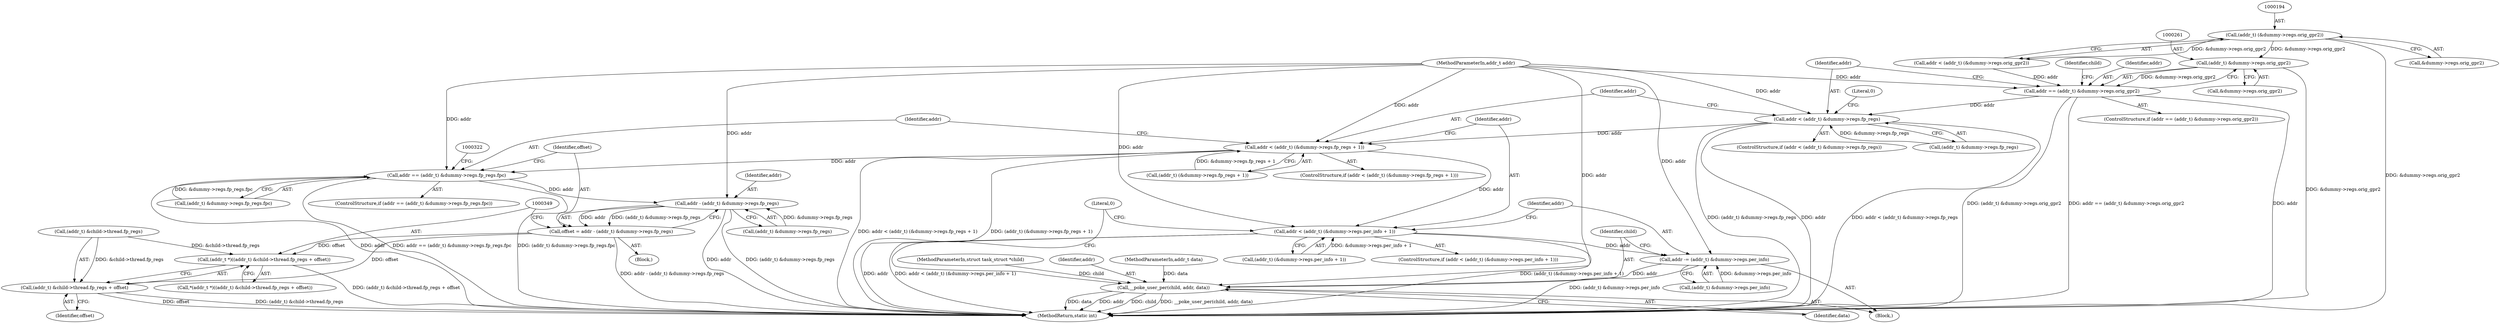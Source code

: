 digraph "0_linux_dab6cf55f81a6e16b8147aed9a843e1691dcd318@pointer" {
"1000260" [label="(Call,(addr_t) &dummy->regs.orig_gpr2)"];
"1000193" [label="(Call,(addr_t) (&dummy->regs.orig_gpr2))"];
"1000258" [label="(Call,addr == (addr_t) &dummy->regs.orig_gpr2)"];
"1000277" [label="(Call,addr < (addr_t) &dummy->regs.fp_regs)"];
"1000292" [label="(Call,addr < (addr_t) (&dummy->regs.fp_regs + 1))"];
"1000306" [label="(Call,addr == (addr_t) &dummy->regs.fp_regs.fpc)"];
"1000336" [label="(Call,addr - (addr_t) &dummy->regs.fp_regs)"];
"1000334" [label="(Call,offset = addr - (addr_t) &dummy->regs.fp_regs)"];
"1000348" [label="(Call,(addr_t *)((addr_t) &child->thread.fp_regs + offset))"];
"1000350" [label="(Call,(addr_t) &child->thread.fp_regs + offset)"];
"1000363" [label="(Call,addr < (addr_t) (&dummy->regs.per_info + 1))"];
"1000376" [label="(Call,addr -= (addr_t) &dummy->regs.per_info)"];
"1000386" [label="(Call,__poke_user_per(child, addr, data))"];
"1000278" [label="(Identifier,addr)"];
"1000292" [label="(Call,addr < (addr_t) (&dummy->regs.fp_regs + 1))"];
"1000279" [label="(Call,(addr_t) &dummy->regs.fp_regs)"];
"1000348" [label="(Call,(addr_t *)((addr_t) &child->thread.fp_regs + offset))"];
"1000387" [label="(Identifier,child)"];
"1000388" [label="(Identifier,addr)"];
"1000307" [label="(Identifier,addr)"];
"1000258" [label="(Call,addr == (addr_t) &dummy->regs.orig_gpr2)"];
"1000362" [label="(ControlStructure,if (addr < (addr_t) (&dummy->regs.per_info + 1)))"];
"1000191" [label="(Call,addr < (addr_t) (&dummy->regs.orig_gpr2))"];
"1000257" [label="(ControlStructure,if (addr == (addr_t) &dummy->regs.orig_gpr2))"];
"1000335" [label="(Identifier,offset)"];
"1000334" [label="(Call,offset = addr - (addr_t) &dummy->regs.fp_regs)"];
"1000294" [label="(Call,(addr_t) (&dummy->regs.fp_regs + 1))"];
"1000291" [label="(ControlStructure,if (addr < (addr_t) (&dummy->regs.fp_regs + 1)))"];
"1000386" [label="(Call,__poke_user_per(child, addr, data))"];
"1000277" [label="(Call,addr < (addr_t) &dummy->regs.fp_regs)"];
"1000109" [label="(MethodParameterIn,addr_t addr)"];
"1000110" [label="(MethodParameterIn,addr_t data)"];
"1000305" [label="(ControlStructure,if (addr == (addr_t) &dummy->regs.fp_regs.fpc))"];
"1000359" [label="(Identifier,offset)"];
"1000337" [label="(Identifier,addr)"];
"1000108" [label="(MethodParameterIn,struct task_struct *child)"];
"1000308" [label="(Call,(addr_t) &dummy->regs.fp_regs.fpc)"];
"1000289" [label="(Literal,0)"];
"1000391" [label="(Literal,0)"];
"1000376" [label="(Call,addr -= (addr_t) &dummy->regs.per_info)"];
"1000375" [label="(Block,)"];
"1000293" [label="(Identifier,addr)"];
"1000377" [label="(Identifier,addr)"];
"1000304" [label="(Block,)"];
"1000389" [label="(Identifier,data)"];
"1000347" [label="(Call,*(addr_t *)((addr_t) &child->thread.fp_regs + offset))"];
"1000350" [label="(Call,(addr_t) &child->thread.fp_regs + offset)"];
"1000195" [label="(Call,&dummy->regs.orig_gpr2)"];
"1000338" [label="(Call,(addr_t) &dummy->regs.fp_regs)"];
"1000272" [label="(Identifier,child)"];
"1000365" [label="(Call,(addr_t) (&dummy->regs.per_info + 1))"];
"1000306" [label="(Call,addr == (addr_t) &dummy->regs.fp_regs.fpc)"];
"1000260" [label="(Call,(addr_t) &dummy->regs.orig_gpr2)"];
"1000276" [label="(ControlStructure,if (addr < (addr_t) &dummy->regs.fp_regs))"];
"1000336" [label="(Call,addr - (addr_t) &dummy->regs.fp_regs)"];
"1000259" [label="(Identifier,addr)"];
"1000262" [label="(Call,&dummy->regs.orig_gpr2)"];
"1000193" [label="(Call,(addr_t) (&dummy->regs.orig_gpr2))"];
"1000363" [label="(Call,addr < (addr_t) (&dummy->regs.per_info + 1))"];
"1000351" [label="(Call,(addr_t) &child->thread.fp_regs)"];
"1000378" [label="(Call,(addr_t) &dummy->regs.per_info)"];
"1000392" [label="(MethodReturn,static int)"];
"1000364" [label="(Identifier,addr)"];
"1000260" -> "1000258"  [label="AST: "];
"1000260" -> "1000262"  [label="CFG: "];
"1000261" -> "1000260"  [label="AST: "];
"1000262" -> "1000260"  [label="AST: "];
"1000258" -> "1000260"  [label="CFG: "];
"1000260" -> "1000392"  [label="DDG: &dummy->regs.orig_gpr2"];
"1000260" -> "1000258"  [label="DDG: &dummy->regs.orig_gpr2"];
"1000193" -> "1000260"  [label="DDG: &dummy->regs.orig_gpr2"];
"1000193" -> "1000191"  [label="AST: "];
"1000193" -> "1000195"  [label="CFG: "];
"1000194" -> "1000193"  [label="AST: "];
"1000195" -> "1000193"  [label="AST: "];
"1000191" -> "1000193"  [label="CFG: "];
"1000193" -> "1000392"  [label="DDG: &dummy->regs.orig_gpr2"];
"1000193" -> "1000191"  [label="DDG: &dummy->regs.orig_gpr2"];
"1000258" -> "1000257"  [label="AST: "];
"1000259" -> "1000258"  [label="AST: "];
"1000272" -> "1000258"  [label="CFG: "];
"1000278" -> "1000258"  [label="CFG: "];
"1000258" -> "1000392"  [label="DDG: addr"];
"1000258" -> "1000392"  [label="DDG: (addr_t) &dummy->regs.orig_gpr2"];
"1000258" -> "1000392"  [label="DDG: addr == (addr_t) &dummy->regs.orig_gpr2"];
"1000191" -> "1000258"  [label="DDG: addr"];
"1000109" -> "1000258"  [label="DDG: addr"];
"1000258" -> "1000277"  [label="DDG: addr"];
"1000277" -> "1000276"  [label="AST: "];
"1000277" -> "1000279"  [label="CFG: "];
"1000278" -> "1000277"  [label="AST: "];
"1000279" -> "1000277"  [label="AST: "];
"1000289" -> "1000277"  [label="CFG: "];
"1000293" -> "1000277"  [label="CFG: "];
"1000277" -> "1000392"  [label="DDG: addr"];
"1000277" -> "1000392"  [label="DDG: addr < (addr_t) &dummy->regs.fp_regs"];
"1000277" -> "1000392"  [label="DDG: (addr_t) &dummy->regs.fp_regs"];
"1000109" -> "1000277"  [label="DDG: addr"];
"1000279" -> "1000277"  [label="DDG: &dummy->regs.fp_regs"];
"1000277" -> "1000292"  [label="DDG: addr"];
"1000292" -> "1000291"  [label="AST: "];
"1000292" -> "1000294"  [label="CFG: "];
"1000293" -> "1000292"  [label="AST: "];
"1000294" -> "1000292"  [label="AST: "];
"1000307" -> "1000292"  [label="CFG: "];
"1000364" -> "1000292"  [label="CFG: "];
"1000292" -> "1000392"  [label="DDG: addr < (addr_t) (&dummy->regs.fp_regs + 1)"];
"1000292" -> "1000392"  [label="DDG: (addr_t) (&dummy->regs.fp_regs + 1)"];
"1000109" -> "1000292"  [label="DDG: addr"];
"1000294" -> "1000292"  [label="DDG: &dummy->regs.fp_regs + 1"];
"1000292" -> "1000306"  [label="DDG: addr"];
"1000292" -> "1000363"  [label="DDG: addr"];
"1000306" -> "1000305"  [label="AST: "];
"1000306" -> "1000308"  [label="CFG: "];
"1000307" -> "1000306"  [label="AST: "];
"1000308" -> "1000306"  [label="AST: "];
"1000322" -> "1000306"  [label="CFG: "];
"1000335" -> "1000306"  [label="CFG: "];
"1000306" -> "1000392"  [label="DDG: addr"];
"1000306" -> "1000392"  [label="DDG: addr == (addr_t) &dummy->regs.fp_regs.fpc"];
"1000306" -> "1000392"  [label="DDG: (addr_t) &dummy->regs.fp_regs.fpc"];
"1000109" -> "1000306"  [label="DDG: addr"];
"1000308" -> "1000306"  [label="DDG: &dummy->regs.fp_regs.fpc"];
"1000306" -> "1000336"  [label="DDG: addr"];
"1000336" -> "1000334"  [label="AST: "];
"1000336" -> "1000338"  [label="CFG: "];
"1000337" -> "1000336"  [label="AST: "];
"1000338" -> "1000336"  [label="AST: "];
"1000334" -> "1000336"  [label="CFG: "];
"1000336" -> "1000392"  [label="DDG: (addr_t) &dummy->regs.fp_regs"];
"1000336" -> "1000392"  [label="DDG: addr"];
"1000336" -> "1000334"  [label="DDG: addr"];
"1000336" -> "1000334"  [label="DDG: (addr_t) &dummy->regs.fp_regs"];
"1000109" -> "1000336"  [label="DDG: addr"];
"1000338" -> "1000336"  [label="DDG: &dummy->regs.fp_regs"];
"1000334" -> "1000304"  [label="AST: "];
"1000335" -> "1000334"  [label="AST: "];
"1000349" -> "1000334"  [label="CFG: "];
"1000334" -> "1000392"  [label="DDG: addr - (addr_t) &dummy->regs.fp_regs"];
"1000334" -> "1000348"  [label="DDG: offset"];
"1000334" -> "1000350"  [label="DDG: offset"];
"1000348" -> "1000347"  [label="AST: "];
"1000348" -> "1000350"  [label="CFG: "];
"1000349" -> "1000348"  [label="AST: "];
"1000350" -> "1000348"  [label="AST: "];
"1000347" -> "1000348"  [label="CFG: "];
"1000348" -> "1000392"  [label="DDG: (addr_t) &child->thread.fp_regs + offset"];
"1000351" -> "1000348"  [label="DDG: &child->thread.fp_regs"];
"1000350" -> "1000359"  [label="CFG: "];
"1000351" -> "1000350"  [label="AST: "];
"1000359" -> "1000350"  [label="AST: "];
"1000350" -> "1000392"  [label="DDG: (addr_t) &child->thread.fp_regs"];
"1000350" -> "1000392"  [label="DDG: offset"];
"1000351" -> "1000350"  [label="DDG: &child->thread.fp_regs"];
"1000363" -> "1000362"  [label="AST: "];
"1000363" -> "1000365"  [label="CFG: "];
"1000364" -> "1000363"  [label="AST: "];
"1000365" -> "1000363"  [label="AST: "];
"1000377" -> "1000363"  [label="CFG: "];
"1000391" -> "1000363"  [label="CFG: "];
"1000363" -> "1000392"  [label="DDG: (addr_t) (&dummy->regs.per_info + 1)"];
"1000363" -> "1000392"  [label="DDG: addr"];
"1000363" -> "1000392"  [label="DDG: addr < (addr_t) (&dummy->regs.per_info + 1)"];
"1000109" -> "1000363"  [label="DDG: addr"];
"1000365" -> "1000363"  [label="DDG: &dummy->regs.per_info + 1"];
"1000363" -> "1000376"  [label="DDG: addr"];
"1000376" -> "1000375"  [label="AST: "];
"1000376" -> "1000378"  [label="CFG: "];
"1000377" -> "1000376"  [label="AST: "];
"1000378" -> "1000376"  [label="AST: "];
"1000387" -> "1000376"  [label="CFG: "];
"1000376" -> "1000392"  [label="DDG: (addr_t) &dummy->regs.per_info"];
"1000378" -> "1000376"  [label="DDG: &dummy->regs.per_info"];
"1000109" -> "1000376"  [label="DDG: addr"];
"1000376" -> "1000386"  [label="DDG: addr"];
"1000386" -> "1000375"  [label="AST: "];
"1000386" -> "1000389"  [label="CFG: "];
"1000387" -> "1000386"  [label="AST: "];
"1000388" -> "1000386"  [label="AST: "];
"1000389" -> "1000386"  [label="AST: "];
"1000391" -> "1000386"  [label="CFG: "];
"1000386" -> "1000392"  [label="DDG: data"];
"1000386" -> "1000392"  [label="DDG: addr"];
"1000386" -> "1000392"  [label="DDG: child"];
"1000386" -> "1000392"  [label="DDG: __poke_user_per(child, addr, data)"];
"1000108" -> "1000386"  [label="DDG: child"];
"1000109" -> "1000386"  [label="DDG: addr"];
"1000110" -> "1000386"  [label="DDG: data"];
}
